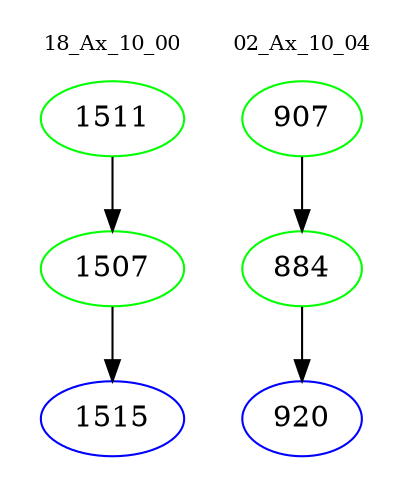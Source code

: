 digraph{
subgraph cluster_0 {
color = white
label = "18_Ax_10_00";
fontsize=10;
T0_1511 [label="1511", color="green"]
T0_1511 -> T0_1507 [color="black"]
T0_1507 [label="1507", color="green"]
T0_1507 -> T0_1515 [color="black"]
T0_1515 [label="1515", color="blue"]
}
subgraph cluster_1 {
color = white
label = "02_Ax_10_04";
fontsize=10;
T1_907 [label="907", color="green"]
T1_907 -> T1_884 [color="black"]
T1_884 [label="884", color="green"]
T1_884 -> T1_920 [color="black"]
T1_920 [label="920", color="blue"]
}
}
